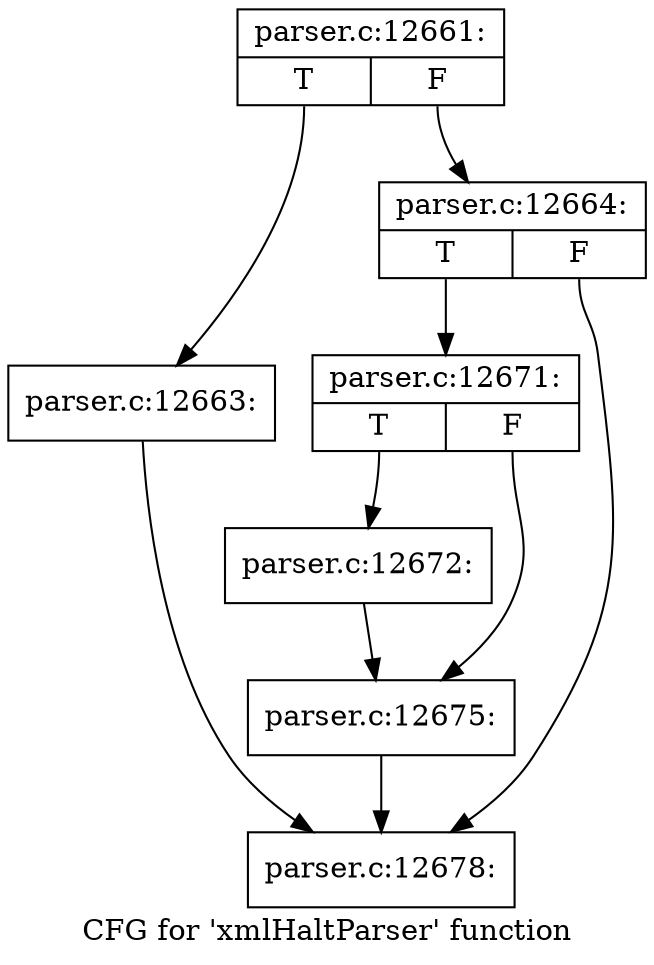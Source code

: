 digraph "CFG for 'xmlHaltParser' function" {
	label="CFG for 'xmlHaltParser' function";

	Node0x638c7a0 [shape=record,label="{parser.c:12661:|{<s0>T|<s1>F}}"];
	Node0x638c7a0:s0 -> Node0x63858e0;
	Node0x638c7a0:s1 -> Node0x6385930;
	Node0x63858e0 [shape=record,label="{parser.c:12663:}"];
	Node0x63858e0 -> Node0x59cb800;
	Node0x6385930 [shape=record,label="{parser.c:12664:|{<s0>T|<s1>F}}"];
	Node0x6385930:s0 -> Node0x6385cd0;
	Node0x6385930:s1 -> Node0x59cb800;
	Node0x6385cd0 [shape=record,label="{parser.c:12671:|{<s0>T|<s1>F}}"];
	Node0x6385cd0:s0 -> Node0x59cbc70;
	Node0x6385cd0:s1 -> Node0x59cbcc0;
	Node0x59cbc70 [shape=record,label="{parser.c:12672:}"];
	Node0x59cbc70 -> Node0x59cbcc0;
	Node0x59cbcc0 [shape=record,label="{parser.c:12675:}"];
	Node0x59cbcc0 -> Node0x59cb800;
	Node0x59cb800 [shape=record,label="{parser.c:12678:}"];
}
